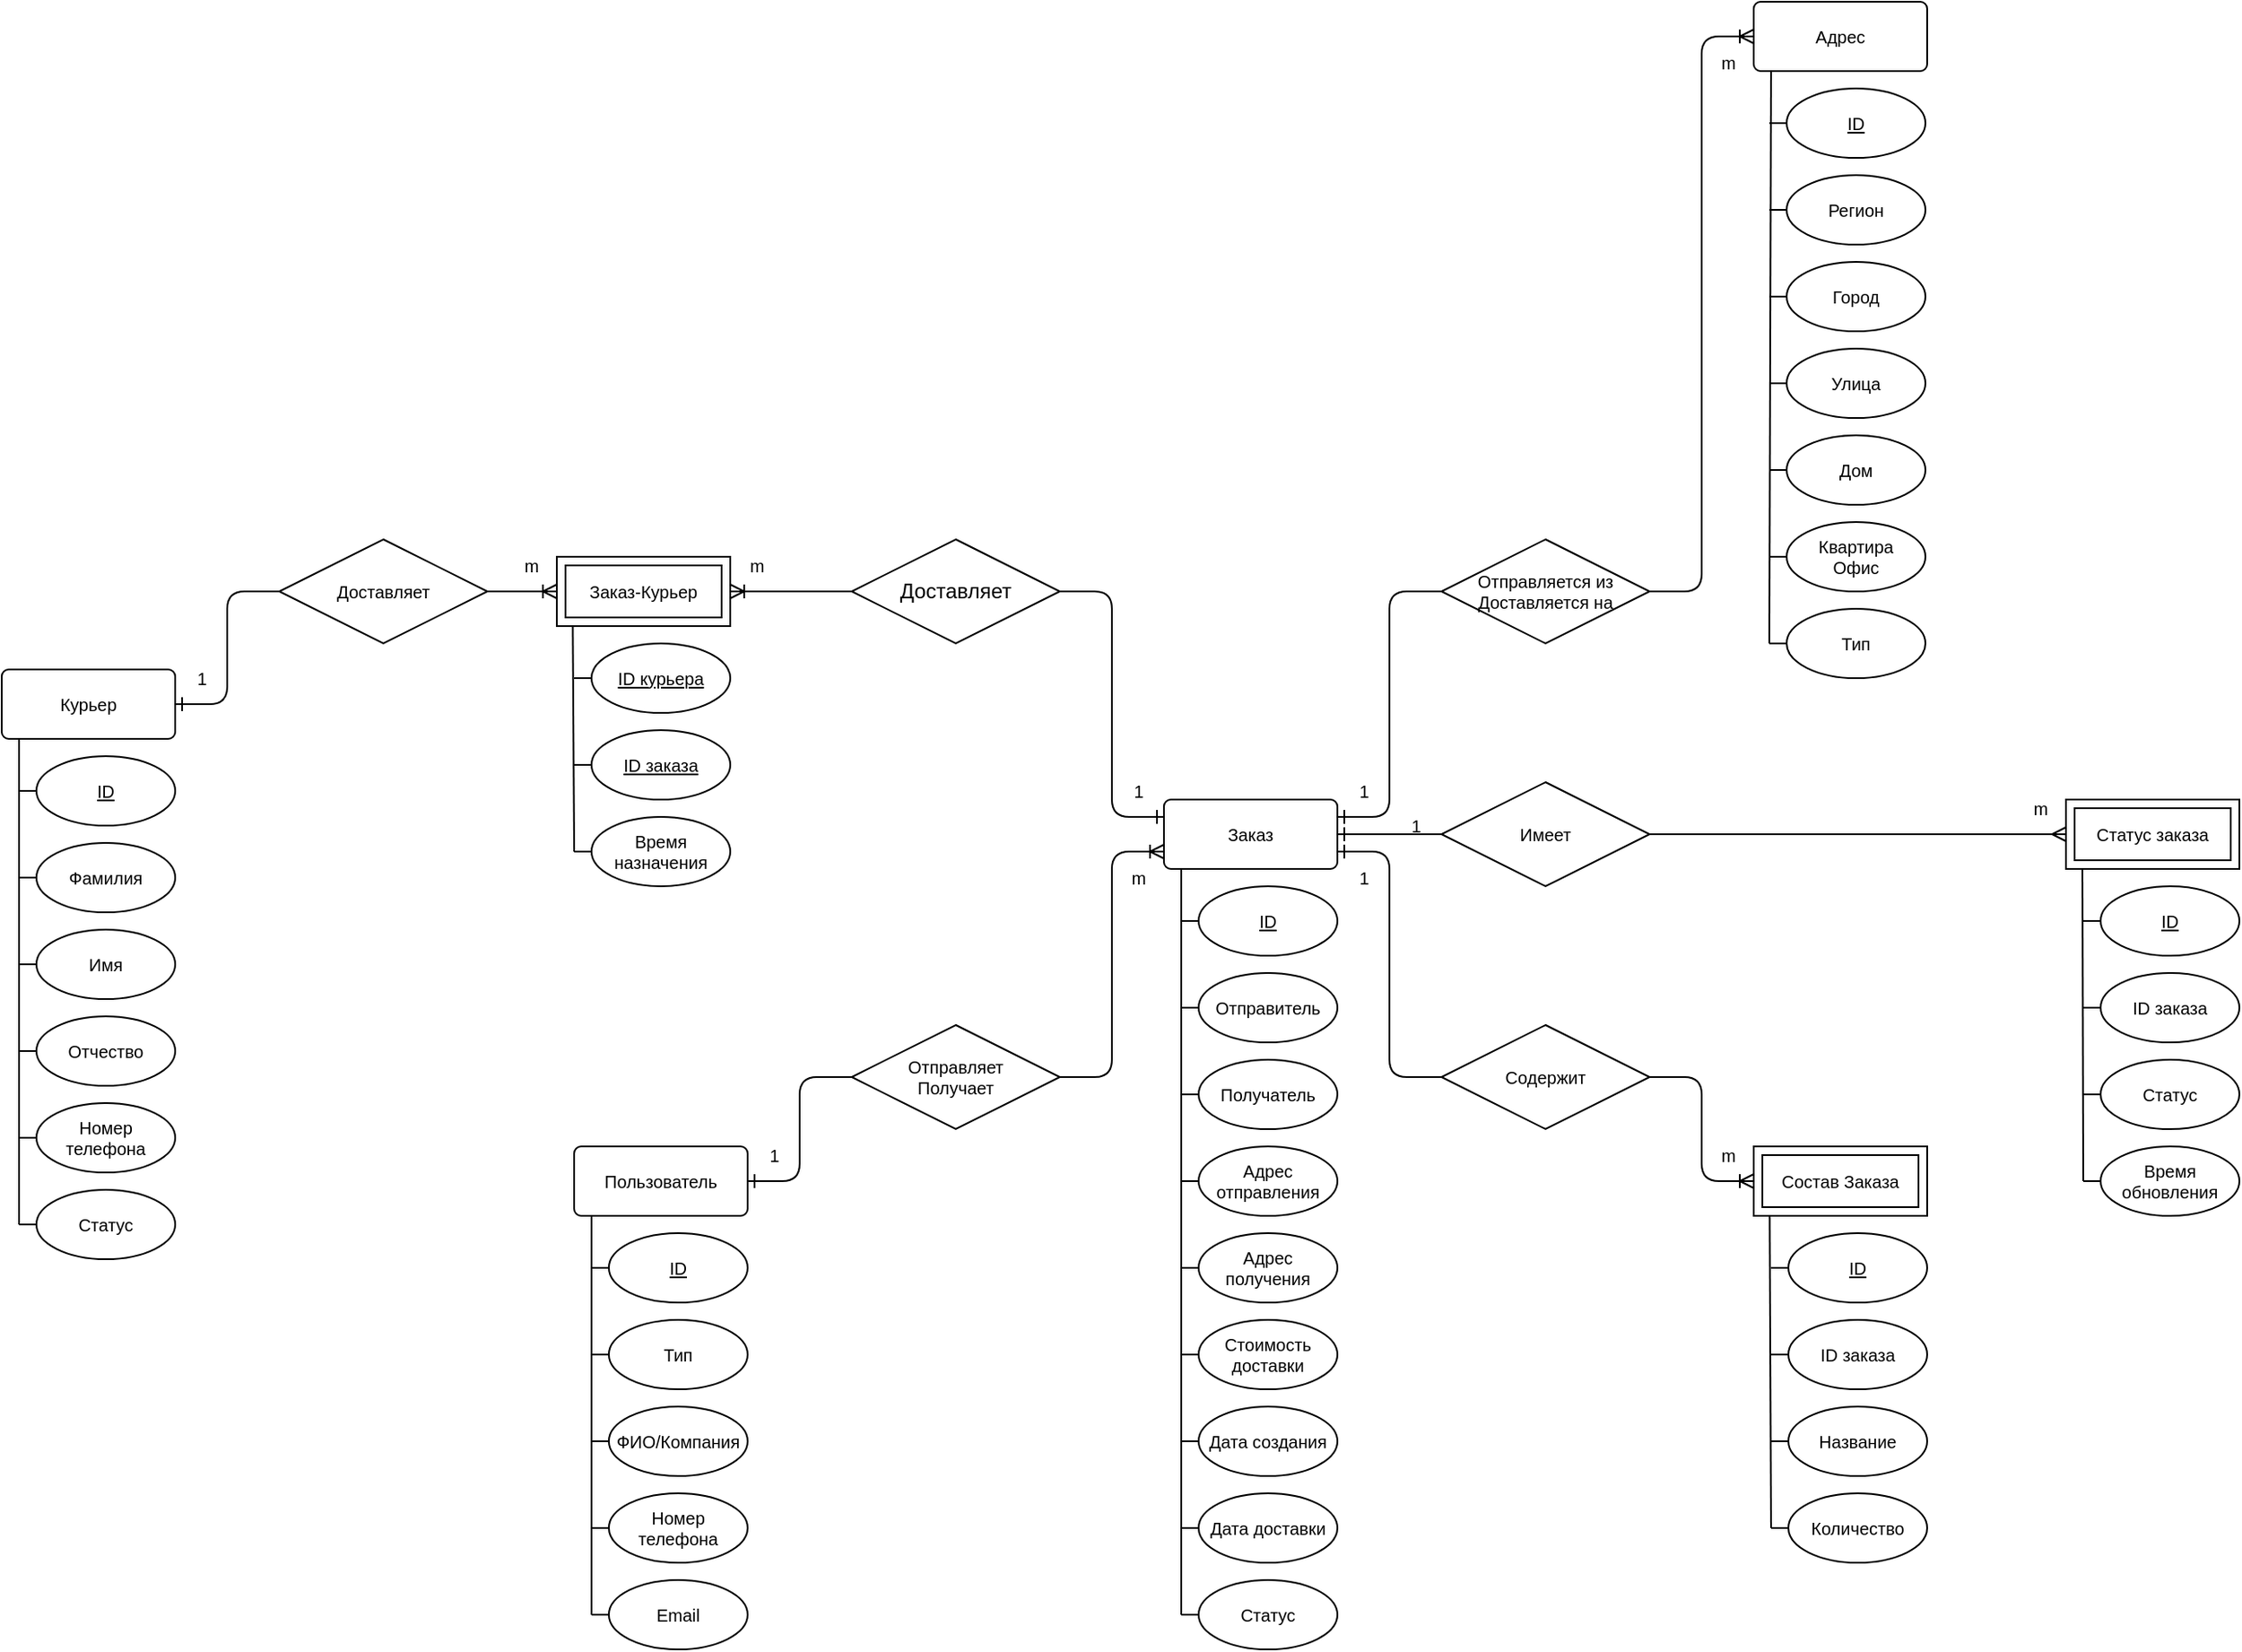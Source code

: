 <mxfile>
    <diagram id="DuqZ44cJQPSX-Nn0656p" name="Page-1">
        <mxGraphModel dx="1167" dy="516" grid="1" gridSize="10" guides="1" tooltips="1" connect="1" arrows="1" fold="1" page="1" pageScale="1" pageWidth="850" pageHeight="1100" math="0" shadow="0">
            <root>
                <mxCell id="0"/>
                <mxCell id="1" parent="0"/>
                <mxCell id="12" value="Тип" style="ellipse;whiteSpace=wrap;html=1;fontSize=10;" parent="1" vertex="1">
                    <mxGeometry x="600" y="780" width="80" height="40" as="geometry"/>
                </mxCell>
                <mxCell id="16" value="" style="endArrow=none;html=1;fontSize=10;entryX=0;entryY=0.5;entryDx=0;entryDy=0;" parent="1" target="12" edge="1">
                    <mxGeometry width="50" height="50" relative="1" as="geometry">
                        <mxPoint x="590" y="800" as="sourcePoint"/>
                        <mxPoint x="570" y="855" as="targetPoint"/>
                    </mxGeometry>
                </mxCell>
                <mxCell id="18" value="" style="endArrow=none;html=1;fontSize=10;entryX=0;entryY=0.5;entryDx=0;entryDy=0;" parent="1" target="93" edge="1">
                    <mxGeometry width="50" height="50" relative="1" as="geometry">
                        <mxPoint x="590" y="900" as="sourcePoint"/>
                        <mxPoint x="600" y="895" as="targetPoint"/>
                        <Array as="points">
                            <mxPoint x="590" y="900"/>
                        </Array>
                    </mxGeometry>
                </mxCell>
                <mxCell id="76" value="Пользователь" style="rounded=1;arcSize=10;whiteSpace=wrap;html=1;align=center;fontSize=10;" parent="1" vertex="1">
                    <mxGeometry x="580" y="680" width="100" height="40" as="geometry"/>
                </mxCell>
                <mxCell id="80" value="ID" style="ellipse;whiteSpace=wrap;html=1;align=center;fontStyle=4;fontSize=10;" parent="1" vertex="1">
                    <mxGeometry x="600" y="730" width="80" height="40" as="geometry"/>
                </mxCell>
                <mxCell id="81" value="" style="line;strokeWidth=1;rotatable=0;dashed=0;labelPosition=right;align=left;verticalAlign=middle;spacingTop=0;spacingLeft=6;points=[];portConstraint=eastwest;fontSize=10;" parent="1" vertex="1">
                    <mxGeometry x="590" y="745" width="10" height="10" as="geometry"/>
                </mxCell>
                <mxCell id="87" value="" style="endArrow=none;html=1;rounded=0;fontSize=10;exitX=0.1;exitY=1;exitDx=0;exitDy=0;exitPerimeter=0;" parent="1" source="76" edge="1">
                    <mxGeometry relative="1" as="geometry">
                        <mxPoint x="540" y="800" as="sourcePoint"/>
                        <mxPoint x="590" y="950" as="targetPoint"/>
                    </mxGeometry>
                </mxCell>
                <mxCell id="91" value="ФИО/Компания" style="ellipse;whiteSpace=wrap;html=1;fontSize=10;" parent="1" vertex="1">
                    <mxGeometry x="600" y="830" width="80" height="40" as="geometry"/>
                </mxCell>
                <mxCell id="92" value="" style="endArrow=none;html=1;fontSize=10;entryX=0;entryY=0.5;entryDx=0;entryDy=0;" parent="1" target="91" edge="1">
                    <mxGeometry width="50" height="50" relative="1" as="geometry">
                        <mxPoint x="590" y="850" as="sourcePoint"/>
                        <mxPoint x="580" y="865" as="targetPoint"/>
                    </mxGeometry>
                </mxCell>
                <mxCell id="93" value="Номер телефона" style="ellipse;whiteSpace=wrap;html=1;fontSize=10;" parent="1" vertex="1">
                    <mxGeometry x="600" y="880" width="80" height="40" as="geometry"/>
                </mxCell>
                <mxCell id="98" value="" style="endArrow=none;html=1;fontSize=10;entryX=0;entryY=0.5;entryDx=0;entryDy=0;" parent="1" target="99" edge="1">
                    <mxGeometry width="50" height="50" relative="1" as="geometry">
                        <mxPoint x="590" y="950" as="sourcePoint"/>
                        <mxPoint x="600" y="945" as="targetPoint"/>
                        <Array as="points">
                            <mxPoint x="590" y="950"/>
                        </Array>
                    </mxGeometry>
                </mxCell>
                <mxCell id="99" value="Email" style="ellipse;whiteSpace=wrap;html=1;fontSize=10;" parent="1" vertex="1">
                    <mxGeometry x="600" y="930" width="80" height="40" as="geometry"/>
                </mxCell>
                <mxCell id="112" value="Регион" style="ellipse;whiteSpace=wrap;html=1;fontSize=10;" parent="1" vertex="1">
                    <mxGeometry x="1279" y="120" width="80" height="40" as="geometry"/>
                </mxCell>
                <mxCell id="113" value="" style="endArrow=none;html=1;fontSize=10;entryX=0;entryY=0.5;entryDx=0;entryDy=0;" parent="1" target="112" edge="1">
                    <mxGeometry width="50" height="50" relative="1" as="geometry">
                        <mxPoint x="1269" y="140" as="sourcePoint"/>
                        <mxPoint x="1249" y="195" as="targetPoint"/>
                    </mxGeometry>
                </mxCell>
                <mxCell id="114" value="" style="endArrow=none;html=1;fontSize=10;entryX=0;entryY=0.5;entryDx=0;entryDy=0;" parent="1" target="121" edge="1">
                    <mxGeometry width="50" height="50" relative="1" as="geometry">
                        <mxPoint x="1269" y="240" as="sourcePoint"/>
                        <mxPoint x="1279" y="235" as="targetPoint"/>
                        <Array as="points">
                            <mxPoint x="1269" y="240"/>
                        </Array>
                    </mxGeometry>
                </mxCell>
                <mxCell id="115" value="Адрес" style="rounded=1;arcSize=10;whiteSpace=wrap;html=1;align=center;fontSize=10;" parent="1" vertex="1">
                    <mxGeometry x="1260" y="20" width="100" height="40" as="geometry"/>
                </mxCell>
                <mxCell id="116" value="ID" style="ellipse;whiteSpace=wrap;html=1;align=center;fontStyle=4;fontSize=10;" parent="1" vertex="1">
                    <mxGeometry x="1279" y="70" width="80" height="40" as="geometry"/>
                </mxCell>
                <mxCell id="117" value="" style="line;strokeWidth=1;rotatable=0;dashed=0;labelPosition=right;align=left;verticalAlign=middle;spacingTop=0;spacingLeft=6;points=[];portConstraint=eastwest;fontSize=10;" parent="1" vertex="1">
                    <mxGeometry x="1269" y="85" width="10" height="10" as="geometry"/>
                </mxCell>
                <mxCell id="118" value="" style="endArrow=none;html=1;rounded=0;fontSize=10;exitX=0.1;exitY=1;exitDx=0;exitDy=0;exitPerimeter=0;" parent="1" source="115" edge="1">
                    <mxGeometry relative="1" as="geometry">
                        <mxPoint x="1219" y="140" as="sourcePoint"/>
                        <mxPoint x="1269" y="390" as="targetPoint"/>
                    </mxGeometry>
                </mxCell>
                <mxCell id="119" value="Город" style="ellipse;whiteSpace=wrap;html=1;fontSize=10;" parent="1" vertex="1">
                    <mxGeometry x="1279" y="170" width="80" height="40" as="geometry"/>
                </mxCell>
                <mxCell id="120" value="" style="endArrow=none;html=1;fontSize=10;entryX=0;entryY=0.5;entryDx=0;entryDy=0;" parent="1" target="119" edge="1">
                    <mxGeometry width="50" height="50" relative="1" as="geometry">
                        <mxPoint x="1269" y="190" as="sourcePoint"/>
                        <mxPoint x="1259" y="205" as="targetPoint"/>
                    </mxGeometry>
                </mxCell>
                <mxCell id="121" value="Улица" style="ellipse;whiteSpace=wrap;html=1;fontSize=10;" parent="1" vertex="1">
                    <mxGeometry x="1279" y="220" width="80" height="40" as="geometry"/>
                </mxCell>
                <mxCell id="122" value="" style="endArrow=none;html=1;fontSize=10;entryX=0;entryY=0.5;entryDx=0;entryDy=0;" parent="1" target="123" edge="1">
                    <mxGeometry width="50" height="50" relative="1" as="geometry">
                        <mxPoint x="1269" y="290" as="sourcePoint"/>
                        <mxPoint x="1279" y="285" as="targetPoint"/>
                        <Array as="points">
                            <mxPoint x="1269" y="290"/>
                        </Array>
                    </mxGeometry>
                </mxCell>
                <mxCell id="123" value="Дом" style="ellipse;whiteSpace=wrap;html=1;fontSize=10;" parent="1" vertex="1">
                    <mxGeometry x="1279" y="270" width="80" height="40" as="geometry"/>
                </mxCell>
                <mxCell id="124" value="" style="endArrow=none;html=1;fontSize=10;entryX=0;entryY=0.5;entryDx=0;entryDy=0;" parent="1" target="125" edge="1">
                    <mxGeometry width="50" height="50" relative="1" as="geometry">
                        <mxPoint x="1269" y="340" as="sourcePoint"/>
                        <mxPoint x="1279" y="335" as="targetPoint"/>
                        <Array as="points">
                            <mxPoint x="1269" y="340"/>
                        </Array>
                    </mxGeometry>
                </mxCell>
                <mxCell id="125" value="Квартира&lt;br&gt;Офис" style="ellipse;whiteSpace=wrap;html=1;fontSize=10;" parent="1" vertex="1">
                    <mxGeometry x="1279" y="320" width="80" height="40" as="geometry"/>
                </mxCell>
                <mxCell id="126" value="" style="endArrow=none;html=1;fontSize=10;entryX=0;entryY=0.5;entryDx=0;entryDy=0;" parent="1" target="127" edge="1">
                    <mxGeometry width="50" height="50" relative="1" as="geometry">
                        <mxPoint x="1269" y="390" as="sourcePoint"/>
                        <mxPoint x="1279" y="385" as="targetPoint"/>
                        <Array as="points">
                            <mxPoint x="1269" y="390"/>
                        </Array>
                    </mxGeometry>
                </mxCell>
                <mxCell id="127" value="Тип" style="ellipse;whiteSpace=wrap;html=1;fontSize=10;" parent="1" vertex="1">
                    <mxGeometry x="1279" y="370" width="80" height="40" as="geometry"/>
                </mxCell>
                <mxCell id="132" value="Отправитель" style="ellipse;whiteSpace=wrap;html=1;fontSize=10;" parent="1" vertex="1">
                    <mxGeometry x="940" y="580" width="80" height="40" as="geometry"/>
                </mxCell>
                <mxCell id="133" value="" style="endArrow=none;html=1;fontSize=10;entryX=0;entryY=0.5;entryDx=0;entryDy=0;" parent="1" target="132" edge="1">
                    <mxGeometry width="50" height="50" relative="1" as="geometry">
                        <mxPoint x="930" y="600" as="sourcePoint"/>
                        <mxPoint x="910" y="655" as="targetPoint"/>
                    </mxGeometry>
                </mxCell>
                <mxCell id="134" value="" style="endArrow=none;html=1;fontSize=10;entryX=0;entryY=0.5;entryDx=0;entryDy=0;" parent="1" target="141" edge="1">
                    <mxGeometry width="50" height="50" relative="1" as="geometry">
                        <mxPoint x="930" y="700" as="sourcePoint"/>
                        <mxPoint x="940" y="695" as="targetPoint"/>
                        <Array as="points">
                            <mxPoint x="930" y="700"/>
                        </Array>
                    </mxGeometry>
                </mxCell>
                <mxCell id="135" value="Заказ" style="rounded=1;arcSize=10;whiteSpace=wrap;html=1;align=center;fontSize=10;" parent="1" vertex="1">
                    <mxGeometry x="920" y="480" width="100" height="40" as="geometry"/>
                </mxCell>
                <mxCell id="136" value="ID" style="ellipse;whiteSpace=wrap;html=1;align=center;fontStyle=4;fontSize=10;" parent="1" vertex="1">
                    <mxGeometry x="940" y="530" width="80" height="40" as="geometry"/>
                </mxCell>
                <mxCell id="137" value="" style="line;strokeWidth=1;rotatable=0;dashed=0;labelPosition=right;align=left;verticalAlign=middle;spacingTop=0;spacingLeft=6;points=[];portConstraint=eastwest;fontSize=10;" parent="1" vertex="1">
                    <mxGeometry x="930" y="545" width="10" height="10" as="geometry"/>
                </mxCell>
                <mxCell id="138" value="" style="endArrow=none;html=1;rounded=0;fontSize=10;exitX=0.1;exitY=1;exitDx=0;exitDy=0;exitPerimeter=0;" parent="1" source="135" edge="1">
                    <mxGeometry relative="1" as="geometry">
                        <mxPoint x="880" y="600" as="sourcePoint"/>
                        <mxPoint x="930" y="950" as="targetPoint"/>
                    </mxGeometry>
                </mxCell>
                <mxCell id="139" value="Получатель" style="ellipse;whiteSpace=wrap;html=1;fontSize=10;" parent="1" vertex="1">
                    <mxGeometry x="940" y="630" width="80" height="40" as="geometry"/>
                </mxCell>
                <mxCell id="140" value="" style="endArrow=none;html=1;fontSize=10;entryX=0;entryY=0.5;entryDx=0;entryDy=0;" parent="1" target="139" edge="1">
                    <mxGeometry width="50" height="50" relative="1" as="geometry">
                        <mxPoint x="930" y="650" as="sourcePoint"/>
                        <mxPoint x="920" y="665" as="targetPoint"/>
                    </mxGeometry>
                </mxCell>
                <mxCell id="141" value="Адрес отправления" style="ellipse;whiteSpace=wrap;html=1;fontSize=10;" parent="1" vertex="1">
                    <mxGeometry x="940" y="680" width="80" height="40" as="geometry"/>
                </mxCell>
                <mxCell id="142" value="" style="endArrow=none;html=1;fontSize=10;entryX=0;entryY=0.5;entryDx=0;entryDy=0;" parent="1" target="143" edge="1">
                    <mxGeometry width="50" height="50" relative="1" as="geometry">
                        <mxPoint x="930" y="750" as="sourcePoint"/>
                        <mxPoint x="940" y="745" as="targetPoint"/>
                        <Array as="points">
                            <mxPoint x="930" y="750"/>
                        </Array>
                    </mxGeometry>
                </mxCell>
                <mxCell id="143" value="Адрес получения" style="ellipse;whiteSpace=wrap;html=1;fontSize=10;" parent="1" vertex="1">
                    <mxGeometry x="940" y="730" width="80" height="40" as="geometry"/>
                </mxCell>
                <mxCell id="144" value="" style="endArrow=none;html=1;fontSize=10;entryX=0;entryY=0.5;entryDx=0;entryDy=0;" parent="1" target="145" edge="1">
                    <mxGeometry width="50" height="50" relative="1" as="geometry">
                        <mxPoint x="930" y="800" as="sourcePoint"/>
                        <mxPoint x="940" y="795" as="targetPoint"/>
                        <Array as="points">
                            <mxPoint x="930" y="800"/>
                        </Array>
                    </mxGeometry>
                </mxCell>
                <mxCell id="145" value="Стоимость доставки" style="ellipse;whiteSpace=wrap;html=1;fontSize=10;" parent="1" vertex="1">
                    <mxGeometry x="940" y="780" width="80" height="40" as="geometry"/>
                </mxCell>
                <mxCell id="148" value="" style="endArrow=none;html=1;fontSize=10;entryX=0;entryY=0.5;entryDx=0;entryDy=0;" parent="1" target="149" edge="1">
                    <mxGeometry width="50" height="50" relative="1" as="geometry">
                        <mxPoint x="930" y="850" as="sourcePoint"/>
                        <mxPoint x="940" y="845" as="targetPoint"/>
                        <Array as="points">
                            <mxPoint x="930" y="850"/>
                        </Array>
                    </mxGeometry>
                </mxCell>
                <mxCell id="149" value="Дата создания" style="ellipse;whiteSpace=wrap;html=1;fontSize=10;" parent="1" vertex="1">
                    <mxGeometry x="940" y="830" width="80" height="40" as="geometry"/>
                </mxCell>
                <mxCell id="150" value="ID заказа" style="ellipse;whiteSpace=wrap;html=1;fontSize=10;" parent="1" vertex="1">
                    <mxGeometry x="1280" y="780" width="80" height="40" as="geometry"/>
                </mxCell>
                <mxCell id="151" value="" style="endArrow=none;html=1;fontSize=10;entryX=0;entryY=0.5;entryDx=0;entryDy=0;" parent="1" target="150" edge="1">
                    <mxGeometry width="50" height="50" relative="1" as="geometry">
                        <mxPoint x="1270" y="800" as="sourcePoint"/>
                        <mxPoint x="1250" y="855" as="targetPoint"/>
                    </mxGeometry>
                </mxCell>
                <mxCell id="152" value="" style="endArrow=none;html=1;fontSize=10;entryX=0;entryY=0.5;entryDx=0;entryDy=0;" parent="1" target="159" edge="1">
                    <mxGeometry width="50" height="50" relative="1" as="geometry">
                        <mxPoint x="1270" y="900" as="sourcePoint"/>
                        <mxPoint x="1280" y="895" as="targetPoint"/>
                        <Array as="points">
                            <mxPoint x="1270" y="900"/>
                        </Array>
                    </mxGeometry>
                </mxCell>
                <mxCell id="154" value="ID" style="ellipse;whiteSpace=wrap;html=1;align=center;fontStyle=4;fontSize=10;" parent="1" vertex="1">
                    <mxGeometry x="1280" y="730" width="80" height="40" as="geometry"/>
                </mxCell>
                <mxCell id="155" value="" style="line;strokeWidth=1;rotatable=0;dashed=0;labelPosition=right;align=left;verticalAlign=middle;spacingTop=0;spacingLeft=6;points=[];portConstraint=eastwest;fontSize=10;" parent="1" vertex="1">
                    <mxGeometry x="1270" y="745" width="10" height="10" as="geometry"/>
                </mxCell>
                <mxCell id="156" value="" style="endArrow=none;html=1;rounded=0;fontSize=10;exitX=0.092;exitY=1.006;exitDx=0;exitDy=0;exitPerimeter=0;" parent="1" source="252" edge="1">
                    <mxGeometry relative="1" as="geometry">
                        <mxPoint x="1270" y="720" as="sourcePoint"/>
                        <mxPoint x="1270" y="900" as="targetPoint"/>
                    </mxGeometry>
                </mxCell>
                <mxCell id="157" value="Название" style="ellipse;whiteSpace=wrap;html=1;fontSize=10;" parent="1" vertex="1">
                    <mxGeometry x="1280" y="830" width="80" height="40" as="geometry"/>
                </mxCell>
                <mxCell id="158" value="" style="endArrow=none;html=1;fontSize=10;entryX=0;entryY=0.5;entryDx=0;entryDy=0;" parent="1" target="157" edge="1">
                    <mxGeometry width="50" height="50" relative="1" as="geometry">
                        <mxPoint x="1270" y="850" as="sourcePoint"/>
                        <mxPoint x="1260" y="865" as="targetPoint"/>
                    </mxGeometry>
                </mxCell>
                <mxCell id="159" value="Количество" style="ellipse;whiteSpace=wrap;html=1;fontSize=10;" parent="1" vertex="1">
                    <mxGeometry x="1280" y="880" width="80" height="40" as="geometry"/>
                </mxCell>
                <mxCell id="166" value="" style="endArrow=none;html=1;fontSize=10;entryX=0;entryY=0.5;entryDx=0;entryDy=0;" parent="1" target="167" edge="1">
                    <mxGeometry width="50" height="50" relative="1" as="geometry">
                        <mxPoint x="930.0" y="900" as="sourcePoint"/>
                        <mxPoint x="940" y="895" as="targetPoint"/>
                        <Array as="points">
                            <mxPoint x="930" y="900"/>
                        </Array>
                    </mxGeometry>
                </mxCell>
                <mxCell id="167" value="Дата доставки" style="ellipse;whiteSpace=wrap;html=1;fontSize=10;" parent="1" vertex="1">
                    <mxGeometry x="940" y="880" width="80" height="40" as="geometry"/>
                </mxCell>
                <mxCell id="168" value="Фамилия" style="ellipse;whiteSpace=wrap;html=1;fontSize=10;" parent="1" vertex="1">
                    <mxGeometry x="270" y="505" width="80" height="40" as="geometry"/>
                </mxCell>
                <mxCell id="169" value="" style="endArrow=none;html=1;fontSize=10;entryX=0;entryY=0.5;entryDx=0;entryDy=0;" parent="1" target="168" edge="1">
                    <mxGeometry width="50" height="50" relative="1" as="geometry">
                        <mxPoint x="260" y="525" as="sourcePoint"/>
                        <mxPoint x="240" y="580" as="targetPoint"/>
                    </mxGeometry>
                </mxCell>
                <mxCell id="170" value="" style="endArrow=none;html=1;fontSize=10;entryX=0;entryY=0.5;entryDx=0;entryDy=0;" parent="1" target="177" edge="1">
                    <mxGeometry width="50" height="50" relative="1" as="geometry">
                        <mxPoint x="260" y="625" as="sourcePoint"/>
                        <mxPoint x="270" y="620" as="targetPoint"/>
                        <Array as="points">
                            <mxPoint x="260" y="625"/>
                        </Array>
                    </mxGeometry>
                </mxCell>
                <mxCell id="171" value="Курьер" style="rounded=1;arcSize=10;whiteSpace=wrap;html=1;align=center;fontSize=10;" parent="1" vertex="1">
                    <mxGeometry x="250" y="405" width="100" height="40" as="geometry"/>
                </mxCell>
                <mxCell id="172" value="ID" style="ellipse;whiteSpace=wrap;html=1;align=center;fontStyle=4;fontSize=10;" parent="1" vertex="1">
                    <mxGeometry x="270" y="455" width="80" height="40" as="geometry"/>
                </mxCell>
                <mxCell id="173" value="" style="line;strokeWidth=1;rotatable=0;dashed=0;labelPosition=right;align=left;verticalAlign=middle;spacingTop=0;spacingLeft=6;points=[];portConstraint=eastwest;fontSize=10;" parent="1" vertex="1">
                    <mxGeometry x="260" y="470" width="10" height="10" as="geometry"/>
                </mxCell>
                <mxCell id="174" value="" style="endArrow=none;html=1;rounded=0;fontSize=10;exitX=0.1;exitY=1;exitDx=0;exitDy=0;exitPerimeter=0;" parent="1" source="171" edge="1">
                    <mxGeometry relative="1" as="geometry">
                        <mxPoint x="210" y="525" as="sourcePoint"/>
                        <mxPoint x="260" y="725" as="targetPoint"/>
                    </mxGeometry>
                </mxCell>
                <mxCell id="175" value="Имя" style="ellipse;whiteSpace=wrap;html=1;fontSize=10;" parent="1" vertex="1">
                    <mxGeometry x="270" y="555" width="80" height="40" as="geometry"/>
                </mxCell>
                <mxCell id="176" value="" style="endArrow=none;html=1;fontSize=10;entryX=0;entryY=0.5;entryDx=0;entryDy=0;" parent="1" target="175" edge="1">
                    <mxGeometry width="50" height="50" relative="1" as="geometry">
                        <mxPoint x="260" y="575" as="sourcePoint"/>
                        <mxPoint x="250" y="590" as="targetPoint"/>
                    </mxGeometry>
                </mxCell>
                <mxCell id="177" value="Отчество" style="ellipse;whiteSpace=wrap;html=1;fontSize=10;" parent="1" vertex="1">
                    <mxGeometry x="270" y="605" width="80" height="40" as="geometry"/>
                </mxCell>
                <mxCell id="178" value="" style="endArrow=none;html=1;fontSize=10;entryX=0;entryY=0.5;entryDx=0;entryDy=0;" parent="1" target="179" edge="1">
                    <mxGeometry width="50" height="50" relative="1" as="geometry">
                        <mxPoint x="260" y="675" as="sourcePoint"/>
                        <mxPoint x="270" y="670" as="targetPoint"/>
                        <Array as="points">
                            <mxPoint x="260" y="675"/>
                        </Array>
                    </mxGeometry>
                </mxCell>
                <mxCell id="179" value="Номер телефона" style="ellipse;whiteSpace=wrap;html=1;fontSize=10;" parent="1" vertex="1">
                    <mxGeometry x="270" y="655" width="80" height="40" as="geometry"/>
                </mxCell>
                <mxCell id="180" value="" style="endArrow=none;html=1;fontSize=10;entryX=0;entryY=0.5;entryDx=0;entryDy=0;" parent="1" target="181" edge="1">
                    <mxGeometry width="50" height="50" relative="1" as="geometry">
                        <mxPoint x="260" y="725" as="sourcePoint"/>
                        <mxPoint x="270" y="720" as="targetPoint"/>
                        <Array as="points">
                            <mxPoint x="260" y="725"/>
                        </Array>
                    </mxGeometry>
                </mxCell>
                <mxCell id="181" value="Статус" style="ellipse;whiteSpace=wrap;html=1;fontSize=10;" parent="1" vertex="1">
                    <mxGeometry x="270" y="705" width="80" height="40" as="geometry"/>
                </mxCell>
                <mxCell id="182" value="ID заказа" style="ellipse;whiteSpace=wrap;html=1;fontSize=10;" parent="1" vertex="1">
                    <mxGeometry x="1460" y="580" width="80" height="40" as="geometry"/>
                </mxCell>
                <mxCell id="183" value="" style="endArrow=none;html=1;fontSize=10;entryX=0;entryY=0.5;entryDx=0;entryDy=0;" parent="1" target="182" edge="1">
                    <mxGeometry width="50" height="50" relative="1" as="geometry">
                        <mxPoint x="1450.0" y="600" as="sourcePoint"/>
                        <mxPoint x="1430" y="655" as="targetPoint"/>
                    </mxGeometry>
                </mxCell>
                <mxCell id="184" value="" style="endArrow=none;html=1;fontSize=10;entryX=0;entryY=0.5;entryDx=0;entryDy=0;" parent="1" target="191" edge="1">
                    <mxGeometry width="50" height="50" relative="1" as="geometry">
                        <mxPoint x="1450.0" y="700" as="sourcePoint"/>
                        <mxPoint x="1460" y="695" as="targetPoint"/>
                        <Array as="points">
                            <mxPoint x="1450" y="700"/>
                        </Array>
                    </mxGeometry>
                </mxCell>
                <mxCell id="186" value="ID" style="ellipse;whiteSpace=wrap;html=1;align=center;fontStyle=4;fontSize=10;" parent="1" vertex="1">
                    <mxGeometry x="1460" y="530" width="80" height="40" as="geometry"/>
                </mxCell>
                <mxCell id="187" value="" style="line;strokeWidth=1;rotatable=0;dashed=0;labelPosition=right;align=left;verticalAlign=middle;spacingTop=0;spacingLeft=6;points=[];portConstraint=eastwest;fontSize=10;" parent="1" vertex="1">
                    <mxGeometry x="1450" y="545" width="10" height="10" as="geometry"/>
                </mxCell>
                <mxCell id="188" value="" style="endArrow=none;html=1;rounded=0;fontSize=10;exitX=0.095;exitY=0.998;exitDx=0;exitDy=0;exitPerimeter=0;" parent="1" source="253" edge="1">
                    <mxGeometry relative="1" as="geometry">
                        <mxPoint x="1450" y="520" as="sourcePoint"/>
                        <mxPoint x="1450" y="700" as="targetPoint"/>
                    </mxGeometry>
                </mxCell>
                <mxCell id="189" value="Статус" style="ellipse;whiteSpace=wrap;html=1;fontSize=10;" parent="1" vertex="1">
                    <mxGeometry x="1460" y="630" width="80" height="40" as="geometry"/>
                </mxCell>
                <mxCell id="190" value="" style="endArrow=none;html=1;fontSize=10;entryX=0;entryY=0.5;entryDx=0;entryDy=0;" parent="1" target="189" edge="1">
                    <mxGeometry width="50" height="50" relative="1" as="geometry">
                        <mxPoint x="1450.0" y="650" as="sourcePoint"/>
                        <mxPoint x="1440" y="665" as="targetPoint"/>
                    </mxGeometry>
                </mxCell>
                <mxCell id="191" value="Время обновления" style="ellipse;whiteSpace=wrap;html=1;fontSize=10;" parent="1" vertex="1">
                    <mxGeometry x="1460" y="680" width="80" height="40" as="geometry"/>
                </mxCell>
                <mxCell id="196" value="Отправляет&lt;br&gt;Получает" style="shape=rhombus;perimeter=rhombusPerimeter;whiteSpace=wrap;html=1;align=center;fontSize=10;" parent="1" vertex="1">
                    <mxGeometry x="740" y="610" width="120" height="60" as="geometry"/>
                </mxCell>
                <mxCell id="199" value="" style="edgeStyle=entityRelationEdgeStyle;fontSize=12;html=1;endArrow=ERone;endFill=1;entryX=1;entryY=0.5;entryDx=0;entryDy=0;exitX=0;exitY=0.5;exitDx=0;exitDy=0;" parent="1" source="196" target="76" edge="1">
                    <mxGeometry width="100" height="100" relative="1" as="geometry">
                        <mxPoint x="720" y="810" as="sourcePoint"/>
                        <mxPoint x="820" y="710" as="targetPoint"/>
                    </mxGeometry>
                </mxCell>
                <mxCell id="201" value="Содержит" style="shape=rhombus;perimeter=rhombusPerimeter;whiteSpace=wrap;html=1;align=center;fontSize=10;" parent="1" vertex="1">
                    <mxGeometry x="1080" y="610" width="120" height="60" as="geometry"/>
                </mxCell>
                <mxCell id="202" value="" style="edgeStyle=entityRelationEdgeStyle;fontSize=12;html=1;endArrow=ERone;endFill=1;entryX=1;entryY=0.75;entryDx=0;entryDy=0;exitX=0;exitY=0.5;exitDx=0;exitDy=0;" parent="1" source="201" target="135" edge="1">
                    <mxGeometry width="100" height="100" relative="1" as="geometry">
                        <mxPoint x="1000" y="770" as="sourcePoint"/>
                        <mxPoint x="1100" y="670" as="targetPoint"/>
                    </mxGeometry>
                </mxCell>
                <mxCell id="203" value="" style="edgeStyle=entityRelationEdgeStyle;fontSize=12;html=1;endArrow=ERoneToMany;exitX=1;exitY=0.5;exitDx=0;exitDy=0;entryX=0;entryY=0.5;entryDx=0;entryDy=0;" parent="1" source="201" target="252" edge="1">
                    <mxGeometry width="100" height="100" relative="1" as="geometry">
                        <mxPoint x="1000" y="770" as="sourcePoint"/>
                        <mxPoint x="1260" y="700" as="targetPoint"/>
                    </mxGeometry>
                </mxCell>
                <mxCell id="218" value="Отправляется из&lt;br&gt;Доставляется на" style="shape=rhombus;perimeter=rhombusPerimeter;whiteSpace=wrap;html=1;align=center;fontSize=10;" parent="1" vertex="1">
                    <mxGeometry x="1080" y="330" width="120" height="60" as="geometry"/>
                </mxCell>
                <mxCell id="223" value="" style="edgeStyle=entityRelationEdgeStyle;fontSize=12;html=1;endArrow=ERone;endFill=1;exitX=0;exitY=0.5;exitDx=0;exitDy=0;entryX=1;entryY=0.25;entryDx=0;entryDy=0;" parent="1" source="218" target="135" edge="1">
                    <mxGeometry width="100" height="100" relative="1" as="geometry">
                        <mxPoint x="730" y="430" as="sourcePoint"/>
                        <mxPoint x="980" y="210" as="targetPoint"/>
                    </mxGeometry>
                </mxCell>
                <mxCell id="228" value="" style="edgeStyle=entityRelationEdgeStyle;fontSize=12;html=1;endArrow=ERoneToMany;exitX=1;exitY=0.5;exitDx=0;exitDy=0;entryX=0;entryY=0.75;entryDx=0;entryDy=0;" parent="1" source="196" target="135" edge="1">
                    <mxGeometry width="100" height="100" relative="1" as="geometry">
                        <mxPoint x="1170" y="820" as="sourcePoint"/>
                        <mxPoint x="1270" y="720" as="targetPoint"/>
                    </mxGeometry>
                </mxCell>
                <mxCell id="230" value="" style="edgeStyle=entityRelationEdgeStyle;fontSize=12;html=1;endArrow=ERoneToMany;entryX=0;entryY=0.5;entryDx=0;entryDy=0;exitX=1;exitY=0.5;exitDx=0;exitDy=0;" parent="1" source="218" target="115" edge="1">
                    <mxGeometry width="100" height="100" relative="1" as="geometry">
                        <mxPoint x="1170" y="135" as="sourcePoint"/>
                        <mxPoint x="1330" y="245" as="targetPoint"/>
                    </mxGeometry>
                </mxCell>
                <mxCell id="231" value="" style="endArrow=none;html=1;fontSize=10;entryX=0;entryY=0.5;entryDx=0;entryDy=0;" parent="1" target="232" edge="1">
                    <mxGeometry width="50" height="50" relative="1" as="geometry">
                        <mxPoint x="930.0" y="950" as="sourcePoint"/>
                        <mxPoint x="940" y="945" as="targetPoint"/>
                        <Array as="points">
                            <mxPoint x="930" y="950"/>
                        </Array>
                    </mxGeometry>
                </mxCell>
                <mxCell id="232" value="Статус" style="ellipse;whiteSpace=wrap;html=1;fontSize=10;" parent="1" vertex="1">
                    <mxGeometry x="940" y="930" width="80" height="40" as="geometry"/>
                </mxCell>
                <mxCell id="233" value="Доставляет" style="shape=rhombus;perimeter=rhombusPerimeter;whiteSpace=wrap;html=1;align=center;fontSize=10;" parent="1" vertex="1">
                    <mxGeometry x="410" y="330" width="120" height="60" as="geometry"/>
                </mxCell>
                <mxCell id="235" value="" style="edgeStyle=entityRelationEdgeStyle;fontSize=12;html=1;endArrow=ERoneToMany;exitX=1;exitY=0.5;exitDx=0;exitDy=0;entryX=0;entryY=0.5;entryDx=0;entryDy=0;" parent="1" source="233" target="263" edge="1">
                    <mxGeometry width="100" height="100" relative="1" as="geometry">
                        <mxPoint x="1110" y="430" as="sourcePoint"/>
                        <mxPoint x="940" y="120" as="targetPoint"/>
                    </mxGeometry>
                </mxCell>
                <mxCell id="236" value="" style="edgeStyle=entityRelationEdgeStyle;fontSize=12;html=1;endArrow=ERone;endFill=1;exitX=0;exitY=0.5;exitDx=0;exitDy=0;entryX=1;entryY=0.5;entryDx=0;entryDy=0;" parent="1" source="233" target="171" edge="1">
                    <mxGeometry width="100" height="100" relative="1" as="geometry">
                        <mxPoint x="1110" y="430" as="sourcePoint"/>
                        <mxPoint x="1210" y="330" as="targetPoint"/>
                    </mxGeometry>
                </mxCell>
                <mxCell id="238" value="Имеет" style="shape=rhombus;perimeter=rhombusPerimeter;whiteSpace=wrap;html=1;align=center;fontSize=10;" parent="1" vertex="1">
                    <mxGeometry x="1080" y="470" width="120" height="60" as="geometry"/>
                </mxCell>
                <mxCell id="239" value="" style="edgeStyle=entityRelationEdgeStyle;fontSize=12;html=1;endArrow=ERone;endFill=1;exitX=0;exitY=0.5;exitDx=0;exitDy=0;entryX=1;entryY=0.5;entryDx=0;entryDy=0;" parent="1" source="238" target="135" edge="1">
                    <mxGeometry width="100" height="100" relative="1" as="geometry">
                        <mxPoint x="1260" y="460" as="sourcePoint"/>
                        <mxPoint x="1360" y="360" as="targetPoint"/>
                    </mxGeometry>
                </mxCell>
                <mxCell id="240" value="" style="edgeStyle=entityRelationEdgeStyle;fontSize=12;html=1;endArrow=ERmany;exitX=1;exitY=0.5;exitDx=0;exitDy=0;entryX=0;entryY=0.5;entryDx=0;entryDy=0;" parent="1" source="238" target="253" edge="1">
                    <mxGeometry width="100" height="100" relative="1" as="geometry">
                        <mxPoint x="1550" y="320" as="sourcePoint"/>
                        <mxPoint x="1440" y="500" as="targetPoint"/>
                    </mxGeometry>
                </mxCell>
                <mxCell id="242" value="m" style="text;html=1;align=center;verticalAlign=middle;resizable=0;points=[];autosize=1;strokeColor=none;fillColor=none;fontSize=10;" parent="1" vertex="1">
                    <mxGeometry x="670" y="330" width="30" height="30" as="geometry"/>
                </mxCell>
                <mxCell id="243" value="m" style="text;html=1;align=center;verticalAlign=middle;resizable=0;points=[];autosize=1;strokeColor=none;fillColor=none;fontSize=10;" parent="1" vertex="1">
                    <mxGeometry x="890" y="510" width="30" height="30" as="geometry"/>
                </mxCell>
                <mxCell id="244" value="m" style="text;html=1;align=center;verticalAlign=middle;resizable=0;points=[];autosize=1;strokeColor=none;fillColor=none;fontSize=10;" parent="1" vertex="1">
                    <mxGeometry x="1230" y="40" width="30" height="30" as="geometry"/>
                </mxCell>
                <mxCell id="245" value="m" style="text;html=1;align=center;verticalAlign=middle;resizable=0;points=[];autosize=1;strokeColor=none;fillColor=none;fontSize=10;" parent="1" vertex="1">
                    <mxGeometry x="1230" y="670" width="30" height="30" as="geometry"/>
                </mxCell>
                <mxCell id="246" value="m" style="text;html=1;align=center;verticalAlign=middle;resizable=0;points=[];autosize=1;strokeColor=none;fillColor=none;fontSize=10;" parent="1" vertex="1">
                    <mxGeometry x="1410" y="470" width="30" height="30" as="geometry"/>
                </mxCell>
                <mxCell id="247" value="1" style="text;html=1;align=center;verticalAlign=middle;resizable=0;points=[];autosize=1;strokeColor=none;fillColor=none;fontSize=10;" parent="1" vertex="1">
                    <mxGeometry x="680" y="670" width="30" height="30" as="geometry"/>
                </mxCell>
                <mxCell id="249" value="1" style="text;html=1;align=center;verticalAlign=middle;resizable=0;points=[];autosize=1;strokeColor=none;fillColor=none;fontSize=10;" parent="1" vertex="1">
                    <mxGeometry x="1020" y="460" width="30" height="30" as="geometry"/>
                </mxCell>
                <mxCell id="250" value="1" style="text;html=1;align=center;verticalAlign=middle;resizable=0;points=[];autosize=1;strokeColor=none;fillColor=none;fontSize=10;" parent="1" vertex="1">
                    <mxGeometry x="1020" y="510" width="30" height="30" as="geometry"/>
                </mxCell>
                <mxCell id="251" value="1" style="text;html=1;align=center;verticalAlign=middle;resizable=0;points=[];autosize=1;strokeColor=none;fillColor=none;fontSize=10;" parent="1" vertex="1">
                    <mxGeometry x="1050" y="480" width="30" height="30" as="geometry"/>
                </mxCell>
                <mxCell id="252" value="Состав Заказа" style="shape=ext;margin=3;double=1;whiteSpace=wrap;html=1;align=center;fontSize=10;" parent="1" vertex="1">
                    <mxGeometry x="1260" y="680" width="100" height="40" as="geometry"/>
                </mxCell>
                <mxCell id="253" value="Статус заказа" style="shape=ext;margin=3;double=1;whiteSpace=wrap;html=1;align=center;fontSize=10;" parent="1" vertex="1">
                    <mxGeometry x="1440" y="480" width="100" height="40" as="geometry"/>
                </mxCell>
                <mxCell id="255" value="" style="endArrow=none;html=1;fontSize=10;entryX=0;entryY=0.5;entryDx=0;entryDy=0;" edge="1" parent="1">
                    <mxGeometry width="50" height="50" relative="1" as="geometry">
                        <mxPoint x="580" y="460" as="sourcePoint"/>
                        <mxPoint x="590" y="460" as="targetPoint"/>
                    </mxGeometry>
                </mxCell>
                <mxCell id="257" value="ID курьера" style="ellipse;whiteSpace=wrap;html=1;align=center;fontStyle=4;fontSize=10;" vertex="1" parent="1">
                    <mxGeometry x="590" y="390" width="80" height="40" as="geometry"/>
                </mxCell>
                <mxCell id="258" value="" style="line;strokeWidth=1;rotatable=0;dashed=0;labelPosition=right;align=left;verticalAlign=middle;spacingTop=0;spacingLeft=6;points=[];portConstraint=eastwest;fontSize=10;" vertex="1" parent="1">
                    <mxGeometry x="580" y="405" width="10" height="10" as="geometry"/>
                </mxCell>
                <mxCell id="259" value="" style="endArrow=none;html=1;rounded=0;fontSize=10;exitX=0.092;exitY=1.006;exitDx=0;exitDy=0;exitPerimeter=0;" edge="1" parent="1" source="263">
                    <mxGeometry relative="1" as="geometry">
                        <mxPoint x="580" y="380" as="sourcePoint"/>
                        <mxPoint x="580" y="510" as="targetPoint"/>
                    </mxGeometry>
                </mxCell>
                <mxCell id="260" value="Время назначения" style="ellipse;whiteSpace=wrap;html=1;fontSize=10;" vertex="1" parent="1">
                    <mxGeometry x="590" y="490" width="80" height="40" as="geometry"/>
                </mxCell>
                <mxCell id="261" value="" style="endArrow=none;html=1;fontSize=10;entryX=0;entryY=0.5;entryDx=0;entryDy=0;" edge="1" parent="1" target="260">
                    <mxGeometry width="50" height="50" relative="1" as="geometry">
                        <mxPoint x="580" y="510" as="sourcePoint"/>
                        <mxPoint x="570" y="525" as="targetPoint"/>
                    </mxGeometry>
                </mxCell>
                <mxCell id="263" value="Заказ-Курьер" style="shape=ext;margin=3;double=1;whiteSpace=wrap;html=1;align=center;fontSize=10;" vertex="1" parent="1">
                    <mxGeometry x="570" y="340" width="100" height="40" as="geometry"/>
                </mxCell>
                <mxCell id="264" value="ID заказа" style="ellipse;whiteSpace=wrap;html=1;align=center;fontStyle=4;fontSize=10;" vertex="1" parent="1">
                    <mxGeometry x="590" y="440" width="80" height="40" as="geometry"/>
                </mxCell>
                <mxCell id="266" value="" style="edgeStyle=entityRelationEdgeStyle;fontSize=12;html=1;endArrow=ERoneToMany;entryX=1;entryY=0.5;entryDx=0;entryDy=0;exitX=0;exitY=0.5;exitDx=0;exitDy=0;" edge="1" parent="1" source="267" target="263">
                    <mxGeometry width="100" height="100" relative="1" as="geometry">
                        <mxPoint x="720" y="360" as="sourcePoint"/>
                        <mxPoint x="1040" y="320" as="targetPoint"/>
                    </mxGeometry>
                </mxCell>
                <mxCell id="267" value="Доставляет" style="shape=rhombus;perimeter=rhombusPerimeter;whiteSpace=wrap;html=1;align=center;" vertex="1" parent="1">
                    <mxGeometry x="740" y="330" width="120" height="60" as="geometry"/>
                </mxCell>
                <mxCell id="268" value="" style="edgeStyle=entityRelationEdgeStyle;fontSize=12;html=1;endArrow=ERone;endFill=1;entryX=0;entryY=0.25;entryDx=0;entryDy=0;exitX=1;exitY=0.5;exitDx=0;exitDy=0;" edge="1" parent="1" source="267" target="135">
                    <mxGeometry width="100" height="100" relative="1" as="geometry">
                        <mxPoint x="770" y="470" as="sourcePoint"/>
                        <mxPoint x="1060" y="320" as="targetPoint"/>
                    </mxGeometry>
                </mxCell>
                <mxCell id="269" value="m" style="text;html=1;align=center;verticalAlign=middle;resizable=0;points=[];autosize=1;strokeColor=none;fillColor=none;fontSize=10;" vertex="1" parent="1">
                    <mxGeometry x="540" y="330" width="30" height="30" as="geometry"/>
                </mxCell>
                <mxCell id="270" value="1" style="text;html=1;align=center;verticalAlign=middle;resizable=0;points=[];autosize=1;strokeColor=none;fillColor=none;fontSize=10;" vertex="1" parent="1">
                    <mxGeometry x="350" y="395" width="30" height="30" as="geometry"/>
                </mxCell>
                <mxCell id="271" value="1" style="text;html=1;align=center;verticalAlign=middle;resizable=0;points=[];autosize=1;strokeColor=none;fillColor=none;fontSize=10;" vertex="1" parent="1">
                    <mxGeometry x="890" y="460" width="30" height="30" as="geometry"/>
                </mxCell>
            </root>
        </mxGraphModel>
    </diagram>
</mxfile>